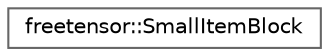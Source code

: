 digraph "Graphical Class Hierarchy"
{
 // LATEX_PDF_SIZE
  bgcolor="transparent";
  edge [fontname=Helvetica,fontsize=10,labelfontname=Helvetica,labelfontsize=10];
  node [fontname=Helvetica,fontsize=10,shape=box,height=0.2,width=0.4];
  rankdir="LR";
  Node0 [label="freetensor::SmallItemBlock",height=0.2,width=0.4,color="grey40", fillcolor="white", style="filled",URL="$classfreetensor_1_1SmallItemBlock.html",tooltip=" "];
}
